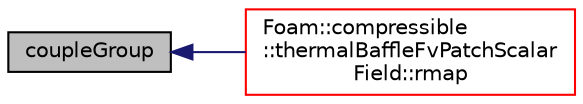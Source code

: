 digraph "coupleGroup"
{
  bgcolor="transparent";
  edge [fontname="Helvetica",fontsize="10",labelfontname="Helvetica",labelfontsize="10"];
  node [fontname="Helvetica",fontsize="10",shape=record];
  rankdir="LR";
  Node1 [label="coupleGroup",height=0.2,width=0.4,color="black", fillcolor="grey75", style="filled", fontcolor="black"];
  Node1 -> Node2 [dir="back",color="midnightblue",fontsize="10",style="solid",fontname="Helvetica"];
  Node2 [label="Foam::compressible\l::thermalBaffleFvPatchScalar\lField::rmap",height=0.2,width=0.4,color="red",URL="$a02656.html#a713277715ccc0a5ef466b0516d44731f",tooltip="Reverse map the given fvPatchField onto this fvPatchField. "];
}

